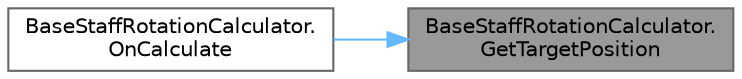 digraph "BaseStaffRotationCalculator.GetTargetPosition"
{
 // LATEX_PDF_SIZE
  bgcolor="transparent";
  edge [fontname=Helvetica,fontsize=10,labelfontname=Helvetica,labelfontsize=10];
  node [fontname=Helvetica,fontsize=10,shape=box,height=0.2,width=0.4];
  rankdir="RL";
  Node1 [id="Node000001",label="BaseStaffRotationCalculator.\lGetTargetPosition",height=0.2,width=0.4,color="gray40", fillcolor="grey60", style="filled", fontcolor="black",tooltip=" "];
  Node1 -> Node2 [id="edge2_Node000001_Node000002",dir="back",color="steelblue1",style="solid",tooltip=" "];
  Node2 [id="Node000002",label="BaseStaffRotationCalculator.\lOnCalculate",height=0.2,width=0.4,color="grey40", fillcolor="white", style="filled",URL="$class_base_staff_rotation_calculator.html#a85103d8148fe601df77e274195144302",tooltip=" "];
}

